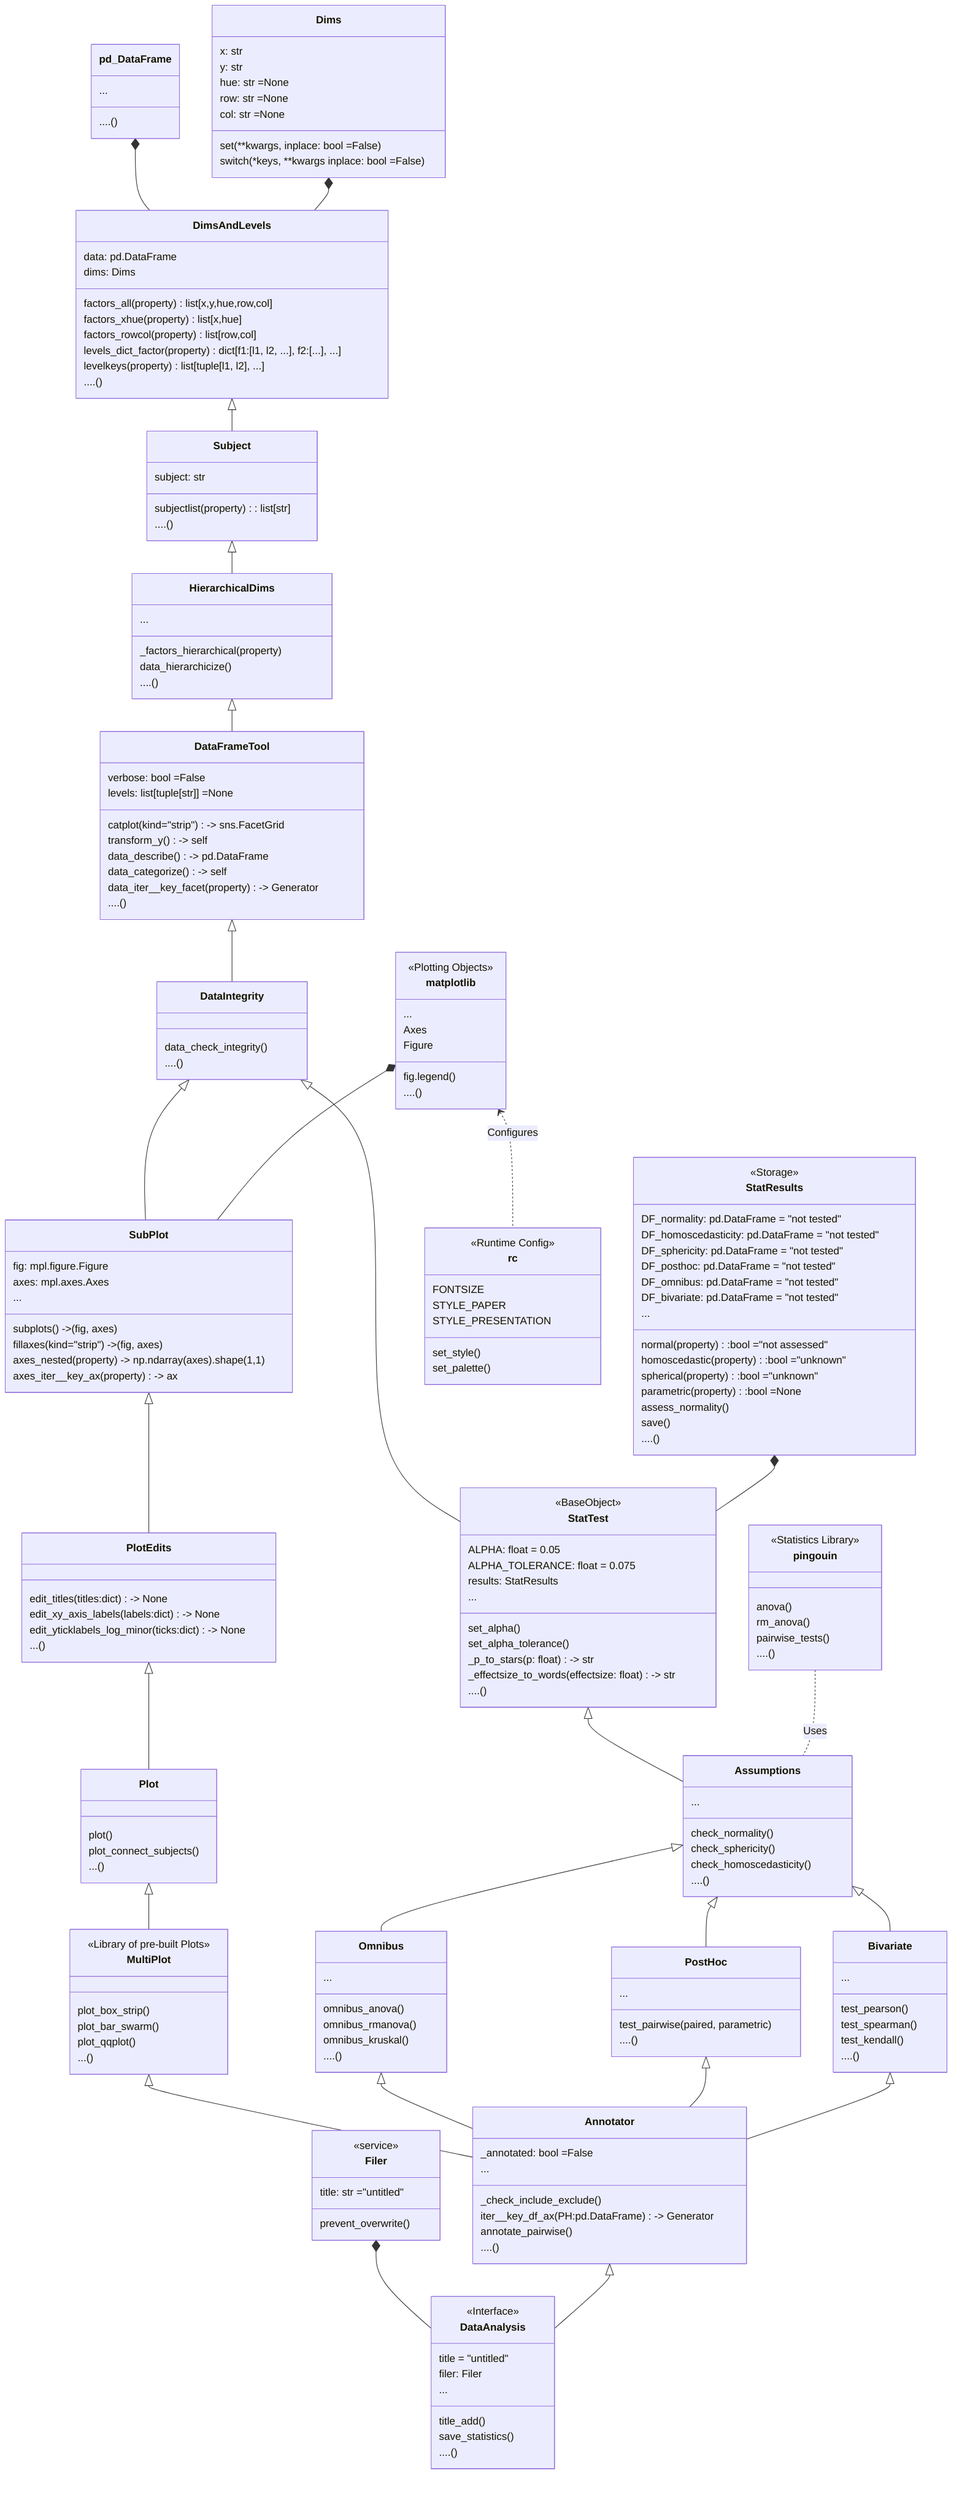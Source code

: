 classDiagram
   
%% == ANALYSIS ==============================================================

class pd_DataFrame{
    ...
    ....()
}
class Dims {
    x: str 
    y: str
    hue: str =None
    row: str =None
    col: str =None
    set(**kwargs, inplace: bool =False)
    switch(*keys, **kwargs inplace: bool =False)
}
class DimsAndLevels {

    data: pd.DataFrame
    dims: Dims

    %%_empty_groups(property)
    factors_all(property) list[x,y,hue,row,col]
    factors_xhue(property) list[x,hue]
    factors_rowcol(property) list[row,col]
    levels_dict_factor(property) dict[f1:[l1, l2, ...], f2:[...], ...]
    levelkeys(property) list[tuple[l1, l2], ...]
    ....()
}
class Subject{
    subject: str
    subjectlist(property): list[str]
    ....()
}
class HierarchicalDims{
    _factors_hierarchical(property)
    ...
    data_hierarchicize()
    ....()
}
class DataFrameTool{
    verbose: bool =False
    levels: list[tuple[str]] =None
    catplot(kind="strip") -> sns.FacetGrid
    transform_y() -> self
    data_describe() -> pd.DataFrame
    data_categorize() -> self
    data_iter__key_facet(property) -> Generator
    ....()
}
class DataIntegrity{
    data_check_integrity()
    ....()
}


pd_DataFrame *-- DimsAndLevels
Dims *-- DimsAndLevels
DimsAndLevels <|-- Subject
Subject <|-- HierarchicalDims
HierarchicalDims <|-- DataFrameTool
DataFrameTool <|-- DataIntegrity
DataIntegrity <|-- SubPlot
DataIntegrity <|-- StatTest


%% == STATISTICS ============================================================

class pingouin{
    <<Statistics Library>>
    anova()
    rm_anova()
    pairwise_tests()
    ....()
}
class StatResults{
    <<Storage>>
    DF_normality: pd.DataFrame = "not tested"
    DF_homoscedasticity: pd.DataFrame = "not tested"
    DF_sphericity: pd.DataFrame = "not tested"
    DF_posthoc: pd.DataFrame = "not tested"
    DF_omnibus: pd.DataFrame = "not tested"
    DF_bivariate: pd.DataFrame = "not tested"
    ...
    normal(property):bool ="not assessed"
    homoscedastic(property):bool ="unknown"
    spherical(property):bool ="unknown"
    parametric(property):bool =None
    assess_normality()
    save()
    ....()
}
class StatTest{
    <<BaseObject>>
    ALPHA: float = 0.05
    ALPHA_TOLERANCE: float = 0.075
    results: StatResults 
    ...
    set_alpha()
    set_alpha_tolerance()
    _p_to_stars(p: float) -> str
    _effectsize_to_words(effectsize: float) -> str
    ....()
}
class Assumptions{
    ...
    check_normality()
    check_sphericity()
    check_homoscedasticity()
    ....()
}
class Omnibus{
    ...
    omnibus_anova()
    omnibus_rmanova()
    omnibus_kruskal()
    ....()
}
class PostHoc{
    ...
    test_pairwise(paired, parametric)
    ....()
}
class Bivariate{
    ...
    test_pearson()
    test_spearman()
    test_kendall()
    ....()
}

StatResults *-- StatTest
StatTest <|-- Assumptions

Assumptions  <|-- PostHoc
Assumptions  <|-- Omnibus
Assumptions  <|-- Bivariate
pingouin .. Assumptions: Uses


%% == PLOTTING ==============================================================

class rc{
    <<Runtime Config>>
    FONTSIZE
    STYLE_PAPER
    STYLE_PRESENTATION
    set_style()
    set_palette()
}
class matplotlib{
    <<Plotting Objects>>
    ...
    Axes
    Figure
    fig.legend()
    ....()
}
class SubPlot{
    fig: mpl.figure.Figure
    axes: mpl.axes.Axes
    ...
    subplots() -> (fig, axes)
    fillaxes(kind="strip") -> (fig, axes)

    axes_nested(property) -> np.ndarray(axes).shape(1,1)
    axes_iter__key_ax(property) -> ax
    
}
class PlotEdits{
    edit_titles(titles:dict) -> None
    edit_xy_axis_labels(labels:dict) -> None
    edit_yticklabels_log_minor(ticks:dict) -> None
    ...()
}
class Plot{
    plot()
    plot_connect_subjects()
    ...()
}
class MultiPlot{
    <<Library of pre-built Plots>>
    plot_box_strip()
    plot_bar_swarm()
    plot_qqplot()
    ...()
}

matplotlib *-- SubPlot
matplotlib <.. rc: Configures
SubPlot <|-- PlotEdits
PlotEdits <|-- Plot
Plot <|-- MultiPlot


%% == DATAANALYSIS ==========================================================

class Annotator{
    _annotated: bool =False
    ...
    _check_include_exclude()
    iter__key_df_ax(PH:pd.DataFrame) -> Generator
    annotate_pairwise()
    ....()
}
class Filer{
    <<service>>
    title: str ="untitled"
    prevent_overwrite()
}
class DataAnalysis{
    <<Interface>>
    %% FIGURES DON'T NEED TITLES, WE EDIT THEM AFTERWARDS
    title = "untitled" 
    filer: Filer 
    ...
    title_add()
    save_statistics()
    ....()
}

MultiPlot <|-- Annotator
Omnibus <|-- Annotator
PostHoc <|-- Annotator
Bivariate <|-- Annotator

Filer *-- DataAnalysis

Annotator <|-- DataAnalysis


%% == Links =================================================================

%% dimensions 
click Dims href "https://github.com/markur4/plotastic/blob/main/src/plotastic/dimensions/dims.py" 
click DimsAndLevels href "https://github.com/markur4/plotastic/blob/main/src/plotastic/dimensions/dimsandlevels.py" 
click DataFrameTool href "https://github.com/markur4/plotastic/blob/main/src/plotastic/dimensions/dataframetool.py" 
click HierarchicalDims href "https://github.com/markur4/plotastic/blob/main/src/plotastic/dimensions/hierarchical_dims.py"
click Subject href "https://github.com/markur4/plotastic/blob/main/src/plotastic/dimensions/subject.py"
click DataIntegrity href "https://github.com/markur4/plotastic/blob/main/src/plotastic/dimensions/dataintegrity.py"

%% stat
click StatResults href "https://github.com/markur4/plotastic/blob/main/src/plotastic/stat/statresults.py"
click StatTest href "https://github.com/markur4/plotastic/blob/main/src/plotastic/stat/stattest.py" 
click Assumptions href "https://github.com/markur4/plotastic/blob/main/src/plotastic/stat/assumptions.py" 
click Omnibus href "https://github.com/markur4/plotastic/blob/main/src/plotastic/stat/omnibus.py"
click PostHoc href "https://github.com/markur4/plotastic/blob/main/src/plotastic/stat/posthoc.py"

%% plotting
click rc href "https://github.com/markur4/plotastic/blob/main/src/plotastic/plotting/rc.py"
click SubPlot href "https://github.com/markur4/plotastic/blob/main/src/plotastic/plotting/SubPlot.py"
click Plot href "https://github.com/markur4/plotastic/blob/main/src/plotastic/plotting/plot.py"
click PlotEdits href "https://github.com/markur4/plotastic/blob/main/src/plotastic/plotting/plotedits.py"
click MultiPlot href "https://github.com/markur4/plotastic/blob/main/src/plotastic/plotting/multiplot.py"

%% dataanalysis
click Annotator href "https://github.com/markur4/plotastic/blob/main/src/plotastic/dataanalysis/annotator.py"
click Filer href "https://github.com/markur4/plotastic/blob/main/src/plotastic/dataanalysis/filer.py"
click DataAnalysis href "https://github.com/markur4/plotastic/blob/main/src/plotastic/dataanalysis/dataanalysis.py"